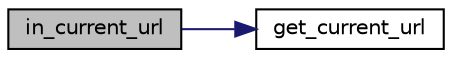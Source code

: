 digraph "in_current_url"
{
 // LATEX_PDF_SIZE
  edge [fontname="Helvetica",fontsize="10",labelfontname="Helvetica",labelfontsize="10"];
  node [fontname="Helvetica",fontsize="10",shape=record];
  rankdir="LR";
  Node1 [label="in_current_url",height=0.2,width=0.4,color="black", fillcolor="grey75", style="filled", fontcolor="black",tooltip=" "];
  Node1 -> Node2 [color="midnightblue",fontsize="10",style="solid",fontname="Helvetica"];
  Node2 [label="get_current_url",height=0.2,width=0.4,color="black", fillcolor="white", style="filled",URL="$d0/d8b/classweb__driver_1_1aliexp_scraper_class_based_1_1_ali_scraper.html#a92ca612b8cb5d2f911b37151b9b7510c",tooltip=" "];
}
